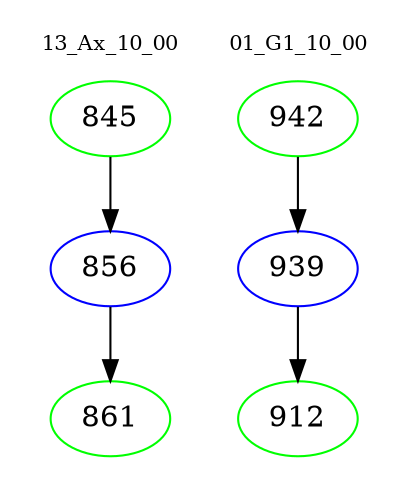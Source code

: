 digraph{
subgraph cluster_0 {
color = white
label = "13_Ax_10_00";
fontsize=10;
T0_845 [label="845", color="green"]
T0_845 -> T0_856 [color="black"]
T0_856 [label="856", color="blue"]
T0_856 -> T0_861 [color="black"]
T0_861 [label="861", color="green"]
}
subgraph cluster_1 {
color = white
label = "01_G1_10_00";
fontsize=10;
T1_942 [label="942", color="green"]
T1_942 -> T1_939 [color="black"]
T1_939 [label="939", color="blue"]
T1_939 -> T1_912 [color="black"]
T1_912 [label="912", color="green"]
}
}
